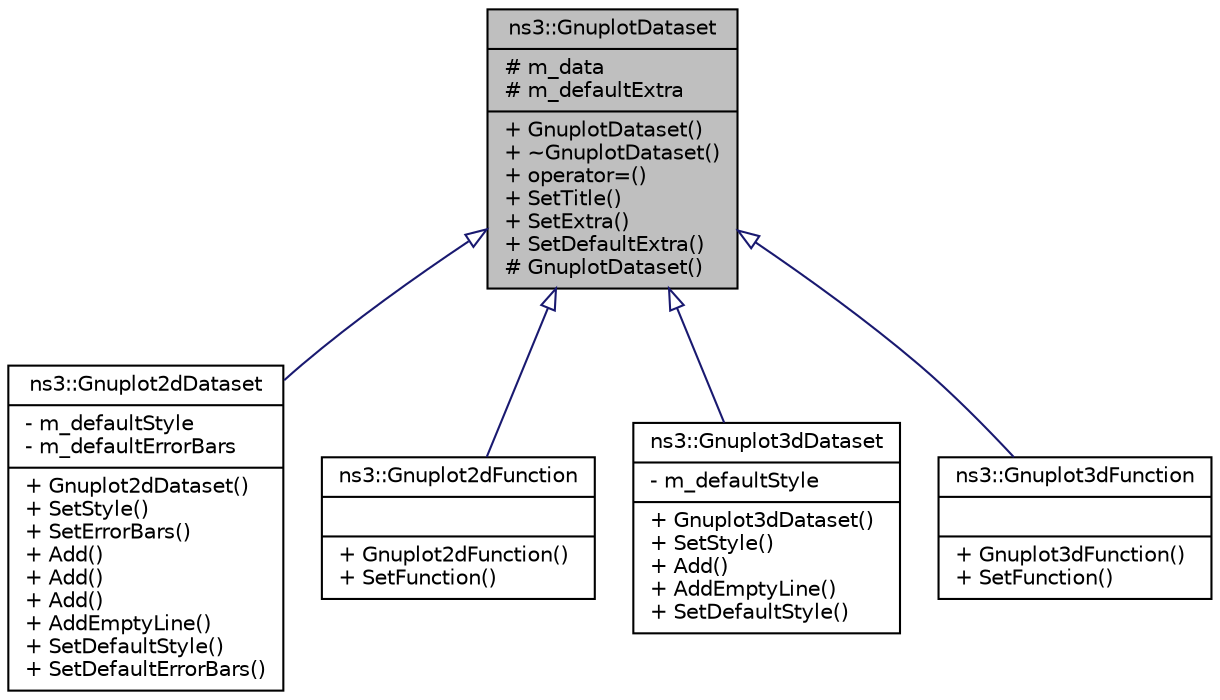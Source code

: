digraph "ns3::GnuplotDataset"
{
  edge [fontname="Helvetica",fontsize="10",labelfontname="Helvetica",labelfontsize="10"];
  node [fontname="Helvetica",fontsize="10",shape=record];
  Node1 [label="{ns3::GnuplotDataset\n|# m_data\l# m_defaultExtra\l|+ GnuplotDataset()\l+ ~GnuplotDataset()\l+ operator=()\l+ SetTitle()\l+ SetExtra()\l+ SetDefaultExtra()\l# GnuplotDataset()\l}",height=0.2,width=0.4,color="black", fillcolor="grey75", style="filled", fontcolor="black"];
  Node1 -> Node2 [dir="back",color="midnightblue",fontsize="10",style="solid",arrowtail="onormal"];
  Node2 [label="{ns3::Gnuplot2dDataset\n|- m_defaultStyle\l- m_defaultErrorBars\l|+ Gnuplot2dDataset()\l+ SetStyle()\l+ SetErrorBars()\l+ Add()\l+ Add()\l+ Add()\l+ AddEmptyLine()\l+ SetDefaultStyle()\l+ SetDefaultErrorBars()\l}",height=0.2,width=0.4,color="black", fillcolor="white", style="filled",URL="$d4/d14/classns3_1_1Gnuplot2dDataset.html",tooltip="Class to represent a 2D points plot. Set the line or points style using SetStyle() and set points usi..."];
  Node1 -> Node3 [dir="back",color="midnightblue",fontsize="10",style="solid",arrowtail="onormal"];
  Node3 [label="{ns3::Gnuplot2dFunction\n||+ Gnuplot2dFunction()\l+ SetFunction()\l}",height=0.2,width=0.4,color="black", fillcolor="white", style="filled",URL="$d3/dd8/classns3_1_1Gnuplot2dFunction.html",tooltip="Class to represent a 2D function expression plot. "];
  Node1 -> Node4 [dir="back",color="midnightblue",fontsize="10",style="solid",arrowtail="onormal"];
  Node4 [label="{ns3::Gnuplot3dDataset\n|- m_defaultStyle\l|+ Gnuplot3dDataset()\l+ SetStyle()\l+ Add()\l+ AddEmptyLine()\l+ SetDefaultStyle()\l}",height=0.2,width=0.4,color="black", fillcolor="white", style="filled",URL="$d5/d10/classns3_1_1Gnuplot3dDataset.html",tooltip="Class to represent a 3D points plot. Set the line or points style using SetStyle() and set points usi..."];
  Node1 -> Node5 [dir="back",color="midnightblue",fontsize="10",style="solid",arrowtail="onormal"];
  Node5 [label="{ns3::Gnuplot3dFunction\n||+ Gnuplot3dFunction()\l+ SetFunction()\l}",height=0.2,width=0.4,color="black", fillcolor="white", style="filled",URL="$d3/d37/classns3_1_1Gnuplot3dFunction.html",tooltip="Class to represent a 3D function expression plot. "];
}

